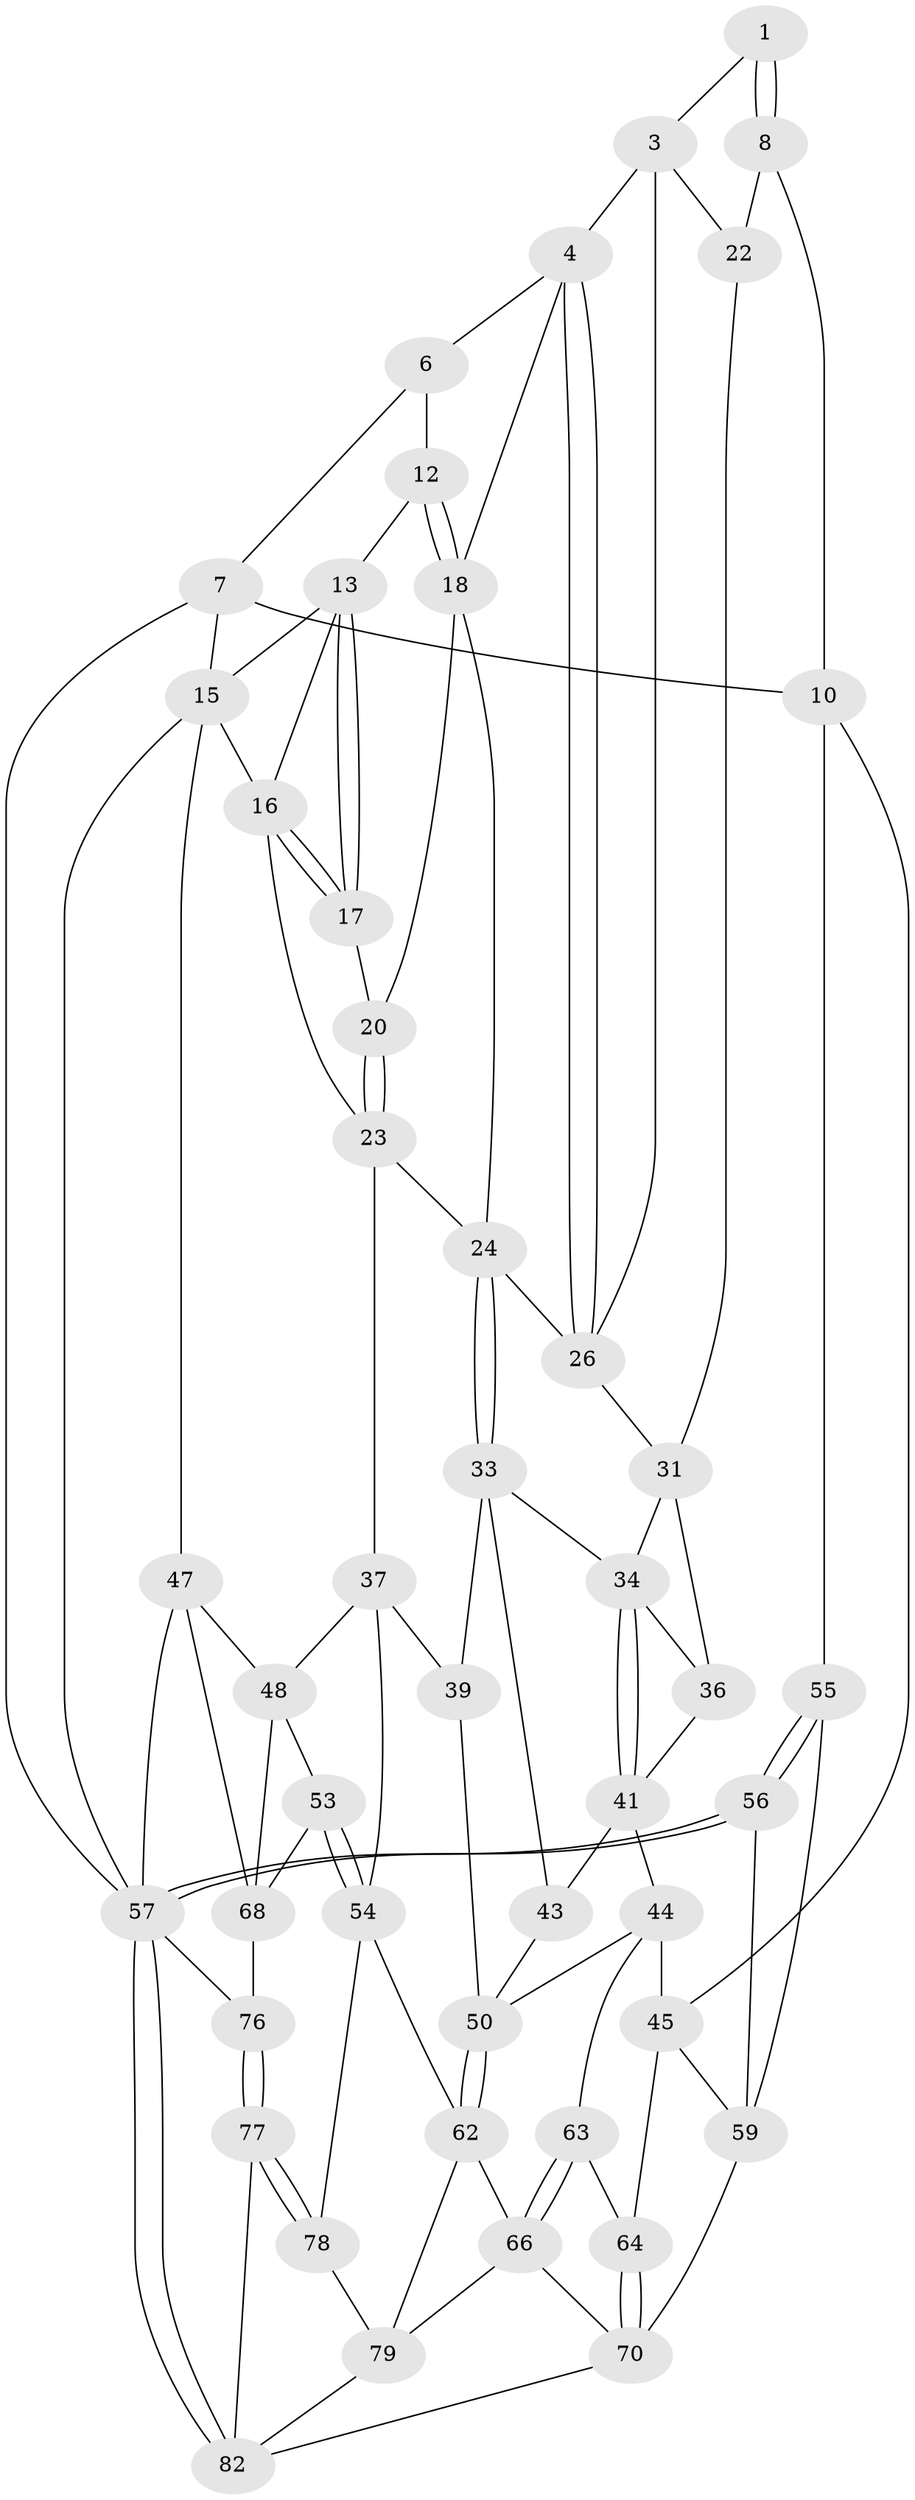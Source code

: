 // original degree distribution, {3: 0.023809523809523808, 4: 0.25, 5: 0.5, 6: 0.2261904761904762}
// Generated by graph-tools (version 1.1) at 2025/11/02/27/25 16:11:52]
// undirected, 48 vertices, 105 edges
graph export_dot {
graph [start="1"]
  node [color=gray90,style=filled];
  1 [pos="+0.1386906042249851+0",super="+2"];
  3 [pos="+0.18084601553828455+0.0766367780247256",super="+21"];
  4 [pos="+0.34813989887343927+0.09865298103869045",super="+5"];
  6 [pos="+0.4385790934270577+0"];
  7 [pos="+0.12239665633884961+0",super="+11"];
  8 [pos="+0+0.2230817990294344",super="+9"];
  10 [pos="+0+0.26003681393925016",super="+46"];
  12 [pos="+0.6099017880127616+0"];
  13 [pos="+0.6150060114640713+0",super="+14"];
  15 [pos="+1+0",super="+30"];
  16 [pos="+0.8391102692302935+0.15363809159976718",super="+28"];
  17 [pos="+0.8101442575541189+0.1405992419314802"];
  18 [pos="+0.6195504582197489+0.06946418403473628",super="+19"];
  20 [pos="+0.7324794707623022+0.1302978195742161"];
  22 [pos="+0.14233522550680303+0.30227593071428255"];
  23 [pos="+0.5957794989509875+0.2983370081661156",super="+29"];
  24 [pos="+0.5928117720568554+0.29812027741237856",super="+25"];
  26 [pos="+0.3592907054612467+0.15374841392842167",super="+27"];
  31 [pos="+0.35629602530132953+0.2417221514095704",super="+32"];
  33 [pos="+0.5637963494685588+0.32647377230201324",super="+40"];
  34 [pos="+0.509922689916686+0.3433997855758747",super="+35"];
  36 [pos="+0.26282950469202626+0.4999837610389356"];
  37 [pos="+0.7695759304256145+0.4813589878585607",super="+38"];
  39 [pos="+0.6112903200312912+0.5514715038756464"];
  41 [pos="+0.4884138133940259+0.3798833615790074",super="+42"];
  43 [pos="+0.47919486806560163+0.46159791308111436"];
  44 [pos="+0.2603968453444059+0.5451057170541284",super="+49"];
  45 [pos="+0.084838238734668+0.5206627869046113",super="+58"];
  47 [pos="+1+0.5349316129282201",super="+67"];
  48 [pos="+0.9013520672638082+0.5355986085319194",super="+52"];
  50 [pos="+0.39238274133392415+0.5752344986690909",super="+51"];
  53 [pos="+0.72713371511939+0.7478157064393874"];
  54 [pos="+0.6553832782279632+0.7515401690453013",super="+61"];
  55 [pos="+0+0.6684886934715328",super="+60"];
  56 [pos="+0+1",super="+72"];
  57 [pos="+0+1",super="+69"];
  59 [pos="+0.0013218169428284774+0.6958190985020876",super="+71"];
  62 [pos="+0.5434132008804888+0.7775792010923446",super="+65"];
  63 [pos="+0.260598773302824+0.5827069921667333"];
  64 [pos="+0.126305787207221+0.7080451727568714"];
  66 [pos="+0.298871868699079+0.7093949594890636",super="+73"];
  68 [pos="+0.9888601595659532+0.7657721928698716",super="+75"];
  70 [pos="+0.13995162308166917+0.8640997348116708",super="+74"];
  76 [pos="+0.8470794544410369+1"];
  77 [pos="+0.8148744348538798+1",super="+84"];
  78 [pos="+0.6309195522763188+0.8130992116746659",super="+81"];
  79 [pos="+0.4095622250378864+0.878272305330169",super="+80"];
  82 [pos="+0.30515351338787505+1",super="+83"];
  1 -- 8 [weight=2];
  1 -- 8;
  1 -- 3;
  3 -- 4;
  3 -- 22;
  3 -- 26;
  4 -- 26;
  4 -- 26;
  4 -- 6;
  4 -- 18;
  6 -- 7;
  6 -- 12;
  7 -- 57;
  7 -- 10;
  7 -- 15;
  8 -- 10;
  8 -- 22;
  10 -- 45;
  10 -- 55;
  12 -- 13;
  12 -- 18;
  12 -- 18;
  13 -- 17;
  13 -- 17;
  13 -- 16;
  13 -- 15;
  15 -- 16;
  15 -- 47;
  15 -- 57;
  16 -- 17;
  16 -- 17;
  16 -- 23;
  17 -- 20;
  18 -- 20;
  18 -- 24;
  20 -- 23;
  20 -- 23;
  22 -- 31;
  23 -- 24;
  23 -- 37;
  24 -- 33;
  24 -- 33;
  24 -- 26;
  26 -- 31;
  31 -- 36;
  31 -- 34;
  33 -- 34;
  33 -- 43;
  33 -- 39;
  34 -- 41;
  34 -- 41;
  34 -- 36;
  36 -- 41;
  37 -- 48;
  37 -- 54;
  37 -- 39;
  39 -- 50;
  41 -- 43;
  41 -- 44;
  43 -- 50;
  44 -- 45;
  44 -- 50;
  44 -- 63;
  45 -- 64;
  45 -- 59;
  47 -- 48;
  47 -- 68;
  47 -- 57;
  48 -- 68;
  48 -- 53;
  50 -- 62;
  50 -- 62;
  53 -- 54;
  53 -- 54;
  53 -- 68;
  54 -- 62;
  54 -- 78;
  55 -- 56 [weight=2];
  55 -- 56;
  55 -- 59;
  56 -- 57;
  56 -- 57;
  56 -- 59;
  57 -- 82;
  57 -- 82;
  57 -- 76;
  59 -- 70;
  62 -- 66;
  62 -- 79;
  63 -- 64;
  63 -- 66;
  63 -- 66;
  64 -- 70;
  64 -- 70;
  66 -- 79;
  66 -- 70;
  68 -- 76;
  70 -- 82;
  76 -- 77;
  76 -- 77;
  77 -- 78 [weight=2];
  77 -- 78;
  77 -- 82;
  78 -- 79;
  79 -- 82;
}
